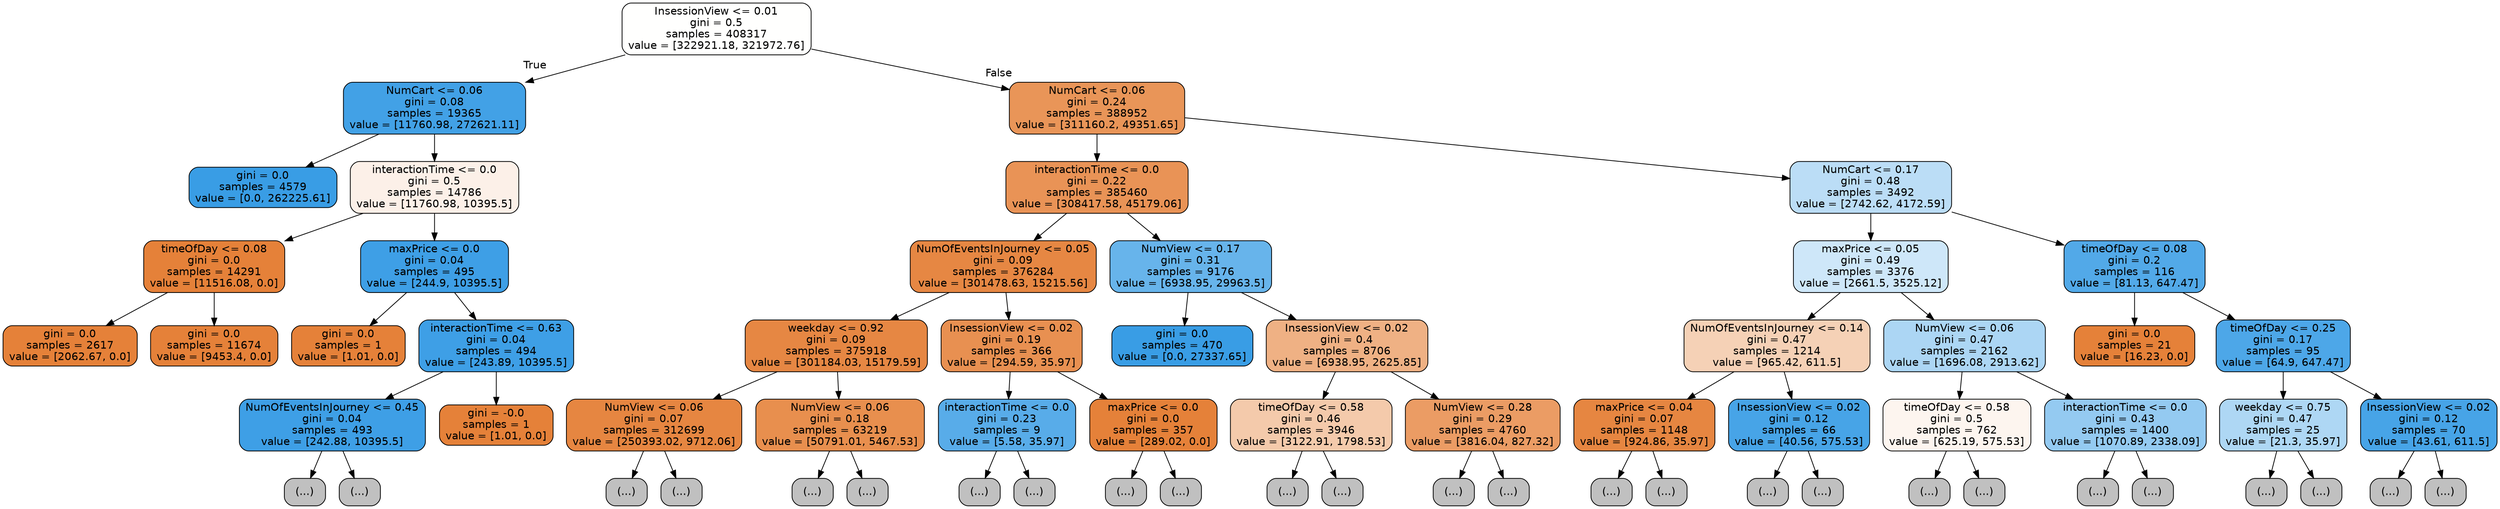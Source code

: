 digraph Tree {
node [shape=box, style="filled, rounded", color="black", fontname="helvetica"] ;
edge [fontname="helvetica"] ;
0 [label="InsessionView <= 0.01\ngini = 0.5\nsamples = 408317\nvalue = [322921.18, 321972.76]", fillcolor="#fffffe"] ;
1 [label="NumCart <= 0.06\ngini = 0.08\nsamples = 19365\nvalue = [11760.98, 272621.11]", fillcolor="#42a1e6"] ;
0 -> 1 [labeldistance=2.5, labelangle=45, headlabel="True"] ;
2 [label="gini = 0.0\nsamples = 4579\nvalue = [0.0, 262225.61]", fillcolor="#399de5"] ;
1 -> 2 ;
3 [label="interactionTime <= 0.0\ngini = 0.5\nsamples = 14786\nvalue = [11760.98, 10395.5]", fillcolor="#fcf0e8"] ;
1 -> 3 ;
4 [label="timeOfDay <= 0.08\ngini = 0.0\nsamples = 14291\nvalue = [11516.08, 0.0]", fillcolor="#e58139"] ;
3 -> 4 ;
5 [label="gini = 0.0\nsamples = 2617\nvalue = [2062.67, 0.0]", fillcolor="#e58139"] ;
4 -> 5 ;
6 [label="gini = 0.0\nsamples = 11674\nvalue = [9453.4, 0.0]", fillcolor="#e58139"] ;
4 -> 6 ;
7 [label="maxPrice <= 0.0\ngini = 0.04\nsamples = 495\nvalue = [244.9, 10395.5]", fillcolor="#3e9fe6"] ;
3 -> 7 ;
8 [label="gini = 0.0\nsamples = 1\nvalue = [1.01, 0.0]", fillcolor="#e58139"] ;
7 -> 8 ;
9 [label="interactionTime <= 0.63\ngini = 0.04\nsamples = 494\nvalue = [243.89, 10395.5]", fillcolor="#3e9fe6"] ;
7 -> 9 ;
10 [label="NumOfEventsInJourney <= 0.45\ngini = 0.04\nsamples = 493\nvalue = [242.88, 10395.5]", fillcolor="#3e9fe6"] ;
9 -> 10 ;
11 [label="(...)", fillcolor="#C0C0C0"] ;
10 -> 11 ;
80 [label="(...)", fillcolor="#C0C0C0"] ;
10 -> 80 ;
81 [label="gini = -0.0\nsamples = 1\nvalue = [1.01, 0.0]", fillcolor="#e58139"] ;
9 -> 81 ;
82 [label="NumCart <= 0.06\ngini = 0.24\nsamples = 388952\nvalue = [311160.2, 49351.65]", fillcolor="#e99558"] ;
0 -> 82 [labeldistance=2.5, labelangle=-45, headlabel="False"] ;
83 [label="interactionTime <= 0.0\ngini = 0.22\nsamples = 385460\nvalue = [308417.58, 45179.06]", fillcolor="#e99356"] ;
82 -> 83 ;
84 [label="NumOfEventsInJourney <= 0.05\ngini = 0.09\nsamples = 376284\nvalue = [301478.63, 15215.56]", fillcolor="#e68743"] ;
83 -> 84 ;
85 [label="weekday <= 0.92\ngini = 0.09\nsamples = 375918\nvalue = [301184.03, 15179.59]", fillcolor="#e68743"] ;
84 -> 85 ;
86 [label="NumView <= 0.06\ngini = 0.07\nsamples = 312699\nvalue = [250393.02, 9712.06]", fillcolor="#e68641"] ;
85 -> 86 ;
87 [label="(...)", fillcolor="#C0C0C0"] ;
86 -> 87 ;
88 [label="(...)", fillcolor="#C0C0C0"] ;
86 -> 88 ;
91 [label="NumView <= 0.06\ngini = 0.18\nsamples = 63219\nvalue = [50791.01, 5467.53]", fillcolor="#e88f4e"] ;
85 -> 91 ;
92 [label="(...)", fillcolor="#C0C0C0"] ;
91 -> 92 ;
93 [label="(...)", fillcolor="#C0C0C0"] ;
91 -> 93 ;
94 [label="InsessionView <= 0.02\ngini = 0.19\nsamples = 366\nvalue = [294.59, 35.97]", fillcolor="#e89051"] ;
84 -> 94 ;
95 [label="interactionTime <= 0.0\ngini = 0.23\nsamples = 9\nvalue = [5.58, 35.97]", fillcolor="#58ace9"] ;
94 -> 95 ;
96 [label="(...)", fillcolor="#C0C0C0"] ;
95 -> 96 ;
97 [label="(...)", fillcolor="#C0C0C0"] ;
95 -> 97 ;
102 [label="maxPrice <= 0.0\ngini = 0.0\nsamples = 357\nvalue = [289.02, 0.0]", fillcolor="#e58139"] ;
94 -> 102 ;
103 [label="(...)", fillcolor="#C0C0C0"] ;
102 -> 103 ;
104 [label="(...)", fillcolor="#C0C0C0"] ;
102 -> 104 ;
105 [label="NumView <= 0.17\ngini = 0.31\nsamples = 9176\nvalue = [6938.95, 29963.5]", fillcolor="#67b4eb"] ;
83 -> 105 ;
106 [label="gini = 0.0\nsamples = 470\nvalue = [0.0, 27337.65]", fillcolor="#399de5"] ;
105 -> 106 ;
107 [label="InsessionView <= 0.02\ngini = 0.4\nsamples = 8706\nvalue = [6938.95, 2625.85]", fillcolor="#efb184"] ;
105 -> 107 ;
108 [label="timeOfDay <= 0.58\ngini = 0.46\nsamples = 3946\nvalue = [3122.91, 1798.53]", fillcolor="#f4caab"] ;
107 -> 108 ;
109 [label="(...)", fillcolor="#C0C0C0"] ;
108 -> 109 ;
302 [label="(...)", fillcolor="#C0C0C0"] ;
108 -> 302 ;
345 [label="NumView <= 0.28\ngini = 0.29\nsamples = 4760\nvalue = [3816.04, 827.32]", fillcolor="#eb9c64"] ;
107 -> 345 ;
346 [label="(...)", fillcolor="#C0C0C0"] ;
345 -> 346 ;
389 [label="(...)", fillcolor="#C0C0C0"] ;
345 -> 389 ;
414 [label="NumCart <= 0.17\ngini = 0.48\nsamples = 3492\nvalue = [2742.62, 4172.59]", fillcolor="#bbddf6"] ;
82 -> 414 ;
415 [label="maxPrice <= 0.05\ngini = 0.49\nsamples = 3376\nvalue = [2661.5, 3525.12]", fillcolor="#cee7f9"] ;
414 -> 415 ;
416 [label="NumOfEventsInJourney <= 0.14\ngini = 0.47\nsamples = 1214\nvalue = [965.42, 611.5]", fillcolor="#f5d1b6"] ;
415 -> 416 ;
417 [label="maxPrice <= 0.04\ngini = 0.07\nsamples = 1148\nvalue = [924.86, 35.97]", fillcolor="#e68641"] ;
416 -> 417 ;
418 [label="(...)", fillcolor="#C0C0C0"] ;
417 -> 418 ;
419 [label="(...)", fillcolor="#C0C0C0"] ;
417 -> 419 ;
432 [label="InsessionView <= 0.02\ngini = 0.12\nsamples = 66\nvalue = [40.56, 575.53]", fillcolor="#47a4e7"] ;
416 -> 432 ;
433 [label="(...)", fillcolor="#C0C0C0"] ;
432 -> 433 ;
448 [label="(...)", fillcolor="#C0C0C0"] ;
432 -> 448 ;
449 [label="NumView <= 0.06\ngini = 0.47\nsamples = 2162\nvalue = [1696.08, 2913.62]", fillcolor="#acd6f4"] ;
415 -> 449 ;
450 [label="timeOfDay <= 0.58\ngini = 0.5\nsamples = 762\nvalue = [625.19, 575.53]", fillcolor="#fdf5ef"] ;
449 -> 450 ;
451 [label="(...)", fillcolor="#C0C0C0"] ;
450 -> 451 ;
454 [label="(...)", fillcolor="#C0C0C0"] ;
450 -> 454 ;
459 [label="interactionTime <= 0.0\ngini = 0.43\nsamples = 1400\nvalue = [1070.89, 2338.09]", fillcolor="#94caf1"] ;
449 -> 459 ;
460 [label="(...)", fillcolor="#C0C0C0"] ;
459 -> 460 ;
475 [label="(...)", fillcolor="#C0C0C0"] ;
459 -> 475 ;
500 [label="timeOfDay <= 0.08\ngini = 0.2\nsamples = 116\nvalue = [81.13, 647.47]", fillcolor="#52a9e8"] ;
414 -> 500 ;
501 [label="gini = 0.0\nsamples = 21\nvalue = [16.23, 0.0]", fillcolor="#e58139"] ;
500 -> 501 ;
502 [label="timeOfDay <= 0.25\ngini = 0.17\nsamples = 95\nvalue = [64.9, 647.47]", fillcolor="#4da7e8"] ;
500 -> 502 ;
503 [label="weekday <= 0.75\ngini = 0.47\nsamples = 25\nvalue = [21.3, 35.97]", fillcolor="#aed7f4"] ;
502 -> 503 ;
504 [label="(...)", fillcolor="#C0C0C0"] ;
503 -> 504 ;
515 [label="(...)", fillcolor="#C0C0C0"] ;
503 -> 515 ;
518 [label="InsessionView <= 0.02\ngini = 0.12\nsamples = 70\nvalue = [43.61, 611.5]", fillcolor="#47a4e7"] ;
502 -> 518 ;
519 [label="(...)", fillcolor="#C0C0C0"] ;
518 -> 519 ;
542 [label="(...)", fillcolor="#C0C0C0"] ;
518 -> 542 ;
}